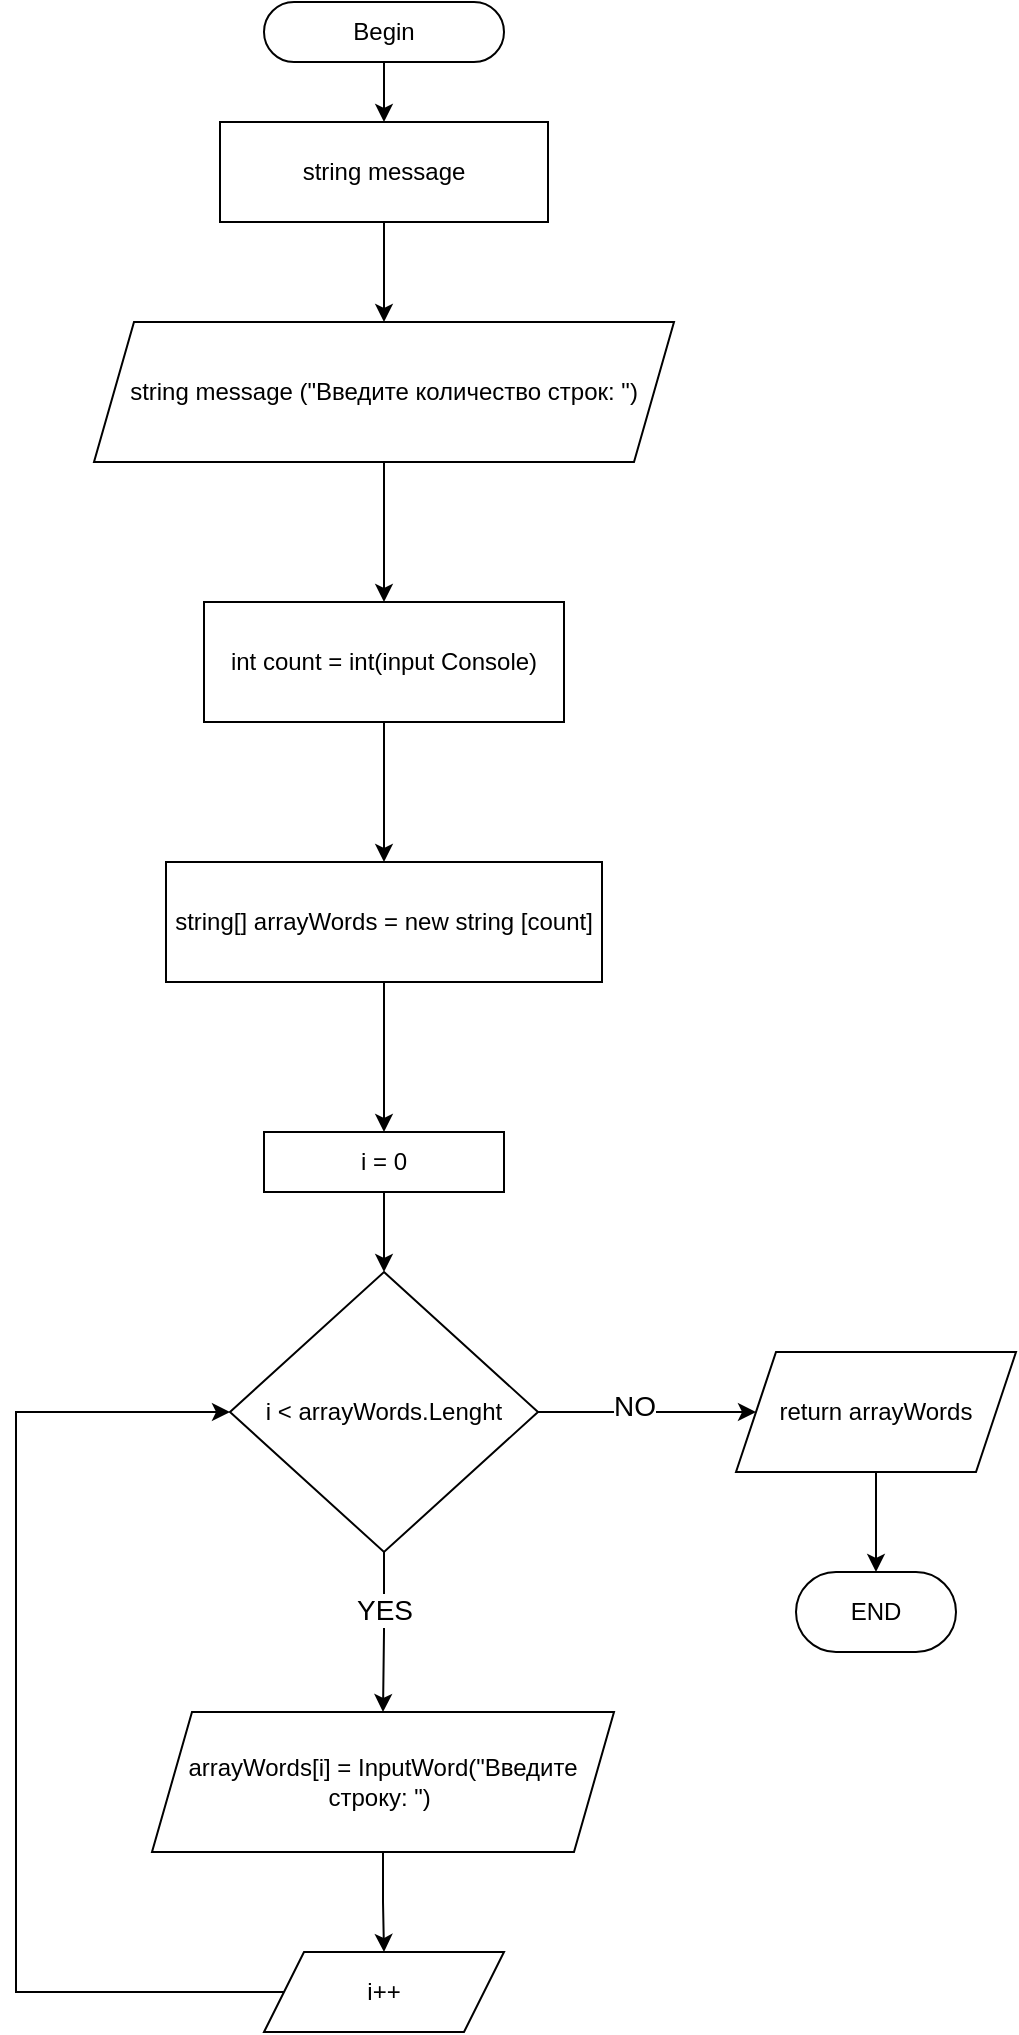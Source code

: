 <mxfile version="21.6.5" type="device">
  <diagram id="2BZaPdI9Fvi9BANHu_x6" name="Страница 1">
    <mxGraphModel dx="1290" dy="574" grid="1" gridSize="10" guides="1" tooltips="1" connect="1" arrows="1" fold="1" page="1" pageScale="1" pageWidth="827" pageHeight="1169" math="0" shadow="0">
      <root>
        <mxCell id="0" />
        <mxCell id="1" parent="0" />
        <mxCell id="ynQbFVZgB9Jwk-aaFCgy-1" style="edgeStyle=orthogonalEdgeStyle;rounded=0;orthogonalLoop=1;jettySize=auto;html=1;exitX=0.5;exitY=1;exitDx=0;exitDy=0;entryX=0.5;entryY=0;entryDx=0;entryDy=0;" parent="1" source="ynQbFVZgB9Jwk-aaFCgy-2" target="ynQbFVZgB9Jwk-aaFCgy-17" edge="1">
          <mxGeometry relative="1" as="geometry" />
        </mxCell>
        <mxCell id="ynQbFVZgB9Jwk-aaFCgy-2" value="Begin" style="rounded=1;whiteSpace=wrap;html=1;arcSize=50;" parent="1" vertex="1">
          <mxGeometry x="354" y="20" width="120" height="30" as="geometry" />
        </mxCell>
        <mxCell id="PEGcIIxz7GAoc2MtMVVc-2" style="edgeStyle=orthogonalEdgeStyle;rounded=0;orthogonalLoop=1;jettySize=auto;html=1;exitX=0.5;exitY=1;exitDx=0;exitDy=0;entryX=0.5;entryY=0;entryDx=0;entryDy=0;" edge="1" parent="1" source="ynQbFVZgB9Jwk-aaFCgy-4" target="PEGcIIxz7GAoc2MtMVVc-1">
          <mxGeometry relative="1" as="geometry" />
        </mxCell>
        <mxCell id="ynQbFVZgB9Jwk-aaFCgy-4" value="string message (&quot;Введите количество строк: &quot;)" style="shape=parallelogram;perimeter=parallelogramPerimeter;whiteSpace=wrap;html=1;fixedSize=1;" parent="1" vertex="1">
          <mxGeometry x="269" y="180" width="290" height="70" as="geometry" />
        </mxCell>
        <mxCell id="ynQbFVZgB9Jwk-aaFCgy-7" style="edgeStyle=orthogonalEdgeStyle;rounded=0;orthogonalLoop=1;jettySize=auto;html=1;exitX=0.5;exitY=1;exitDx=0;exitDy=0;entryX=0.5;entryY=0;entryDx=0;entryDy=0;" parent="1" source="ynQbFVZgB9Jwk-aaFCgy-8" target="ynQbFVZgB9Jwk-aaFCgy-13" edge="1">
          <mxGeometry relative="1" as="geometry" />
        </mxCell>
        <mxCell id="ynQbFVZgB9Jwk-aaFCgy-8" value="i = 0" style="rounded=0;whiteSpace=wrap;html=1;" parent="1" vertex="1">
          <mxGeometry x="354" y="585" width="120" height="30" as="geometry" />
        </mxCell>
        <mxCell id="ynQbFVZgB9Jwk-aaFCgy-9" style="edgeStyle=orthogonalEdgeStyle;rounded=0;orthogonalLoop=1;jettySize=auto;html=1;exitX=0.5;exitY=1;exitDx=0;exitDy=0;entryX=0.5;entryY=0;entryDx=0;entryDy=0;" parent="1" source="ynQbFVZgB9Jwk-aaFCgy-13" target="ynQbFVZgB9Jwk-aaFCgy-15" edge="1">
          <mxGeometry relative="1" as="geometry" />
        </mxCell>
        <mxCell id="ynQbFVZgB9Jwk-aaFCgy-10" value="&lt;font style=&quot;font-size: 14px;&quot;&gt;YES&lt;/font&gt;" style="edgeLabel;html=1;align=center;verticalAlign=middle;resizable=0;points=[];" parent="ynQbFVZgB9Jwk-aaFCgy-9" vertex="1" connectable="0">
          <mxGeometry x="-0.28" y="-3" relative="1" as="geometry">
            <mxPoint x="3" as="offset" />
          </mxGeometry>
        </mxCell>
        <mxCell id="ynQbFVZgB9Jwk-aaFCgy-11" style="edgeStyle=orthogonalEdgeStyle;rounded=0;orthogonalLoop=1;jettySize=auto;html=1;exitX=1;exitY=0.5;exitDx=0;exitDy=0;entryX=0;entryY=0.5;entryDx=0;entryDy=0;" parent="1" source="ynQbFVZgB9Jwk-aaFCgy-13" target="ynQbFVZgB9Jwk-aaFCgy-21" edge="1">
          <mxGeometry relative="1" as="geometry" />
        </mxCell>
        <mxCell id="ynQbFVZgB9Jwk-aaFCgy-12" value="&lt;font style=&quot;font-size: 14px;&quot;&gt;NO&lt;/font&gt;" style="edgeLabel;html=1;align=center;verticalAlign=middle;resizable=0;points=[];" parent="ynQbFVZgB9Jwk-aaFCgy-11" vertex="1" connectable="0">
          <mxGeometry x="-0.123" y="3" relative="1" as="geometry">
            <mxPoint as="offset" />
          </mxGeometry>
        </mxCell>
        <mxCell id="ynQbFVZgB9Jwk-aaFCgy-13" value="i &amp;lt; arrayWords.Lenght" style="rhombus;whiteSpace=wrap;html=1;" parent="1" vertex="1">
          <mxGeometry x="337" y="655" width="154" height="140" as="geometry" />
        </mxCell>
        <mxCell id="ynQbFVZgB9Jwk-aaFCgy-14" style="edgeStyle=orthogonalEdgeStyle;rounded=0;orthogonalLoop=1;jettySize=auto;html=1;exitX=0.5;exitY=1;exitDx=0;exitDy=0;entryX=0.5;entryY=0;entryDx=0;entryDy=0;" parent="1" source="ynQbFVZgB9Jwk-aaFCgy-15" target="ynQbFVZgB9Jwk-aaFCgy-19" edge="1">
          <mxGeometry relative="1" as="geometry" />
        </mxCell>
        <mxCell id="ynQbFVZgB9Jwk-aaFCgy-15" value="arrayWords[i] = InputWord(&quot;Введите строку: &quot;)&amp;nbsp;" style="shape=parallelogram;perimeter=parallelogramPerimeter;whiteSpace=wrap;html=1;fixedSize=1;" parent="1" vertex="1">
          <mxGeometry x="298" y="875" width="231" height="70" as="geometry" />
        </mxCell>
        <mxCell id="ynQbFVZgB9Jwk-aaFCgy-16" style="edgeStyle=orthogonalEdgeStyle;rounded=0;orthogonalLoop=1;jettySize=auto;html=1;exitX=0.5;exitY=1;exitDx=0;exitDy=0;entryX=0.5;entryY=0;entryDx=0;entryDy=0;" parent="1" source="ynQbFVZgB9Jwk-aaFCgy-17" target="ynQbFVZgB9Jwk-aaFCgy-4" edge="1">
          <mxGeometry relative="1" as="geometry" />
        </mxCell>
        <mxCell id="ynQbFVZgB9Jwk-aaFCgy-17" value="string message" style="rounded=0;whiteSpace=wrap;html=1;" parent="1" vertex="1">
          <mxGeometry x="332" y="80" width="164" height="50" as="geometry" />
        </mxCell>
        <mxCell id="ynQbFVZgB9Jwk-aaFCgy-18" style="edgeStyle=orthogonalEdgeStyle;rounded=0;orthogonalLoop=1;jettySize=auto;html=1;exitX=0;exitY=0.5;exitDx=0;exitDy=0;entryX=0;entryY=0.5;entryDx=0;entryDy=0;" parent="1" source="ynQbFVZgB9Jwk-aaFCgy-19" target="ynQbFVZgB9Jwk-aaFCgy-13" edge="1">
          <mxGeometry relative="1" as="geometry">
            <Array as="points">
              <mxPoint x="230" y="1015" />
              <mxPoint x="230" y="725" />
            </Array>
          </mxGeometry>
        </mxCell>
        <mxCell id="ynQbFVZgB9Jwk-aaFCgy-19" value="i++" style="shape=parallelogram;perimeter=parallelogramPerimeter;whiteSpace=wrap;html=1;fixedSize=1;" parent="1" vertex="1">
          <mxGeometry x="354" y="995" width="120" height="40" as="geometry" />
        </mxCell>
        <mxCell id="ynQbFVZgB9Jwk-aaFCgy-20" style="edgeStyle=orthogonalEdgeStyle;rounded=0;orthogonalLoop=1;jettySize=auto;html=1;exitX=0.5;exitY=1;exitDx=0;exitDy=0;entryX=0.5;entryY=0;entryDx=0;entryDy=0;" parent="1" source="ynQbFVZgB9Jwk-aaFCgy-21" target="ynQbFVZgB9Jwk-aaFCgy-22" edge="1">
          <mxGeometry relative="1" as="geometry" />
        </mxCell>
        <mxCell id="ynQbFVZgB9Jwk-aaFCgy-21" value="return arrayWords" style="shape=parallelogram;perimeter=parallelogramPerimeter;whiteSpace=wrap;html=1;fixedSize=1;" parent="1" vertex="1">
          <mxGeometry x="590" y="695" width="140" height="60" as="geometry" />
        </mxCell>
        <mxCell id="ynQbFVZgB9Jwk-aaFCgy-22" value="END" style="rounded=1;whiteSpace=wrap;html=1;arcSize=50;" parent="1" vertex="1">
          <mxGeometry x="620" y="805" width="80" height="40" as="geometry" />
        </mxCell>
        <mxCell id="PEGcIIxz7GAoc2MtMVVc-5" style="edgeStyle=orthogonalEdgeStyle;rounded=0;orthogonalLoop=1;jettySize=auto;html=1;exitX=0.5;exitY=1;exitDx=0;exitDy=0;entryX=0.5;entryY=0;entryDx=0;entryDy=0;" edge="1" parent="1" source="PEGcIIxz7GAoc2MtMVVc-1" target="PEGcIIxz7GAoc2MtMVVc-4">
          <mxGeometry relative="1" as="geometry" />
        </mxCell>
        <mxCell id="PEGcIIxz7GAoc2MtMVVc-1" value="int count = int(input Console)" style="rounded=0;whiteSpace=wrap;html=1;" vertex="1" parent="1">
          <mxGeometry x="324" y="320" width="180" height="60" as="geometry" />
        </mxCell>
        <mxCell id="PEGcIIxz7GAoc2MtMVVc-6" style="edgeStyle=orthogonalEdgeStyle;rounded=0;orthogonalLoop=1;jettySize=auto;html=1;exitX=0.5;exitY=1;exitDx=0;exitDy=0;entryX=0.5;entryY=0;entryDx=0;entryDy=0;" edge="1" parent="1" source="PEGcIIxz7GAoc2MtMVVc-4" target="ynQbFVZgB9Jwk-aaFCgy-8">
          <mxGeometry relative="1" as="geometry" />
        </mxCell>
        <mxCell id="PEGcIIxz7GAoc2MtMVVc-4" value="string[] arrayWords = new string [count]" style="rounded=0;whiteSpace=wrap;html=1;" vertex="1" parent="1">
          <mxGeometry x="305" y="450" width="218" height="60" as="geometry" />
        </mxCell>
      </root>
    </mxGraphModel>
  </diagram>
</mxfile>
